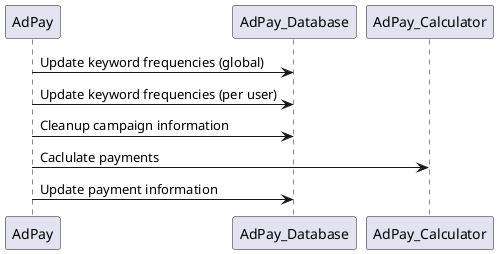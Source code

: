@startuml
AdPay -> AdPay_Database: Update keyword frequencies (global)
AdPay -> AdPay_Database: Update keyword frequencies (per user)
AdPay -> AdPay_Database: Cleanup campaign information
AdPay -> AdPay_Calculator: Caclulate payments
AdPay -> AdPay_Database: Update payment information
@enduml

